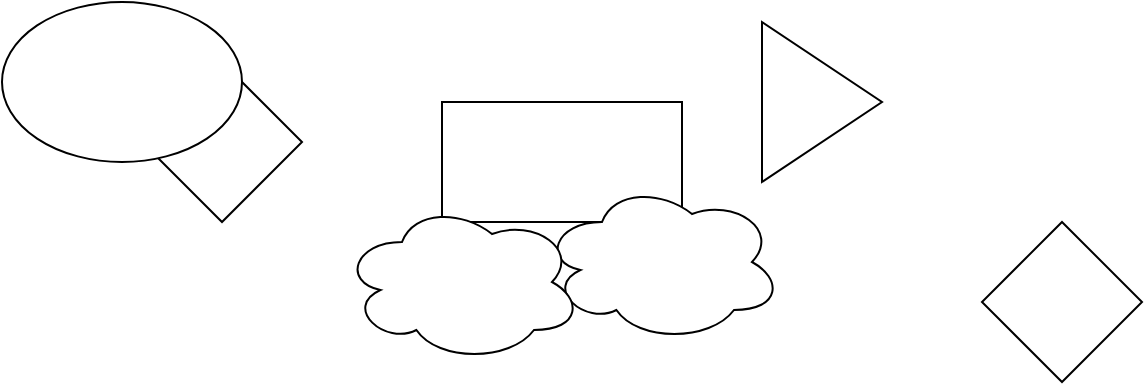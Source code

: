 <mxfile version="13.1.5" type="github">
  <diagram id="vx2RxJ6e2pieVY0ymEu-" name="第 1 页">
    <mxGraphModel dx="1612" dy="1183" grid="1" gridSize="10" guides="1" tooltips="1" connect="1" arrows="1" fold="1" page="1" pageScale="1" pageWidth="827" pageHeight="1169" math="0" shadow="0">
      <root>
        <mxCell id="0" />
        <mxCell id="1" parent="0" />
        <mxCell id="MqESrtcRTu8HMc-M96-s-1" value="" style="rounded=0;whiteSpace=wrap;html=1;" vertex="1" parent="1">
          <mxGeometry x="380" y="240" width="120" height="60" as="geometry" />
        </mxCell>
        <mxCell id="MqESrtcRTu8HMc-M96-s-2" value="" style="rhombus;whiteSpace=wrap;html=1;" vertex="1" parent="1">
          <mxGeometry x="650" y="300" width="80" height="80" as="geometry" />
        </mxCell>
        <mxCell id="MqESrtcRTu8HMc-M96-s-3" value="" style="ellipse;shape=cloud;whiteSpace=wrap;html=1;" vertex="1" parent="1">
          <mxGeometry x="430" y="280" width="120" height="80" as="geometry" />
        </mxCell>
        <mxCell id="MqESrtcRTu8HMc-M96-s-4" value="" style="ellipse;shape=cloud;whiteSpace=wrap;html=1;" vertex="1" parent="1">
          <mxGeometry x="330" y="290" width="120" height="80" as="geometry" />
        </mxCell>
        <mxCell id="MqESrtcRTu8HMc-M96-s-5" value="" style="triangle;whiteSpace=wrap;html=1;" vertex="1" parent="1">
          <mxGeometry x="540" y="200" width="60" height="80" as="geometry" />
        </mxCell>
        <mxCell id="MqESrtcRTu8HMc-M96-s-6" value="" style="rhombus;whiteSpace=wrap;html=1;" vertex="1" parent="1">
          <mxGeometry x="230" y="220" width="80" height="80" as="geometry" />
        </mxCell>
        <mxCell id="MqESrtcRTu8HMc-M96-s-7" value="" style="ellipse;whiteSpace=wrap;html=1;" vertex="1" parent="1">
          <mxGeometry x="160" y="190" width="120" height="80" as="geometry" />
        </mxCell>
      </root>
    </mxGraphModel>
  </diagram>
</mxfile>
